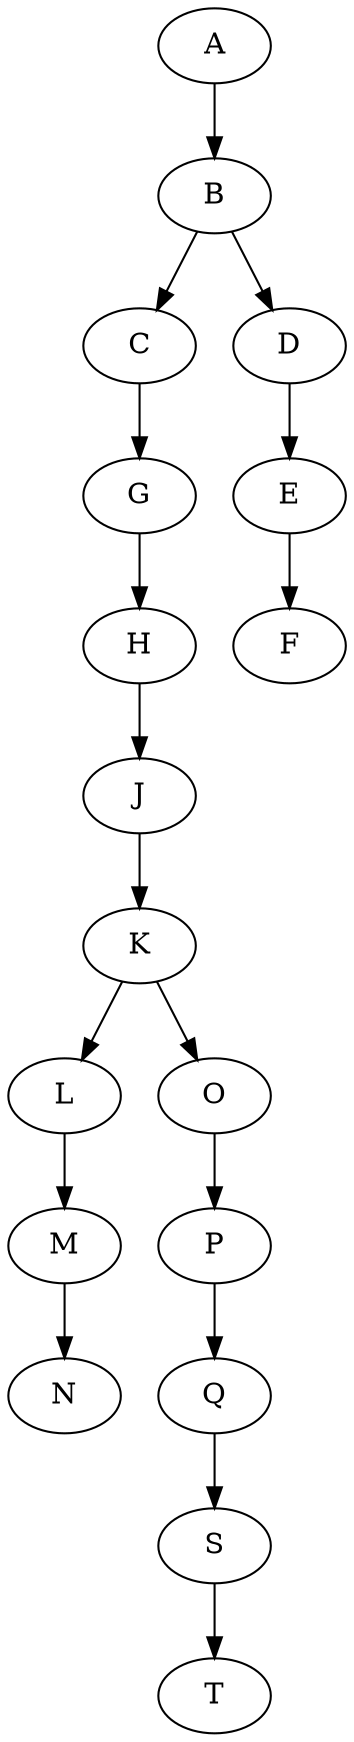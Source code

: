# Printing printPersistence
digraph G{ 
A
B
C
D
E
F
G
H
J
K
L
M
N
O
P
Q
S
T
A -> B
B -> C
B -> D
D -> E
E -> F
C -> G
G -> H
H -> J
J -> K
K -> L
L -> M
M -> N
K -> O
O -> P
P -> Q
Q -> S
S -> T
}
